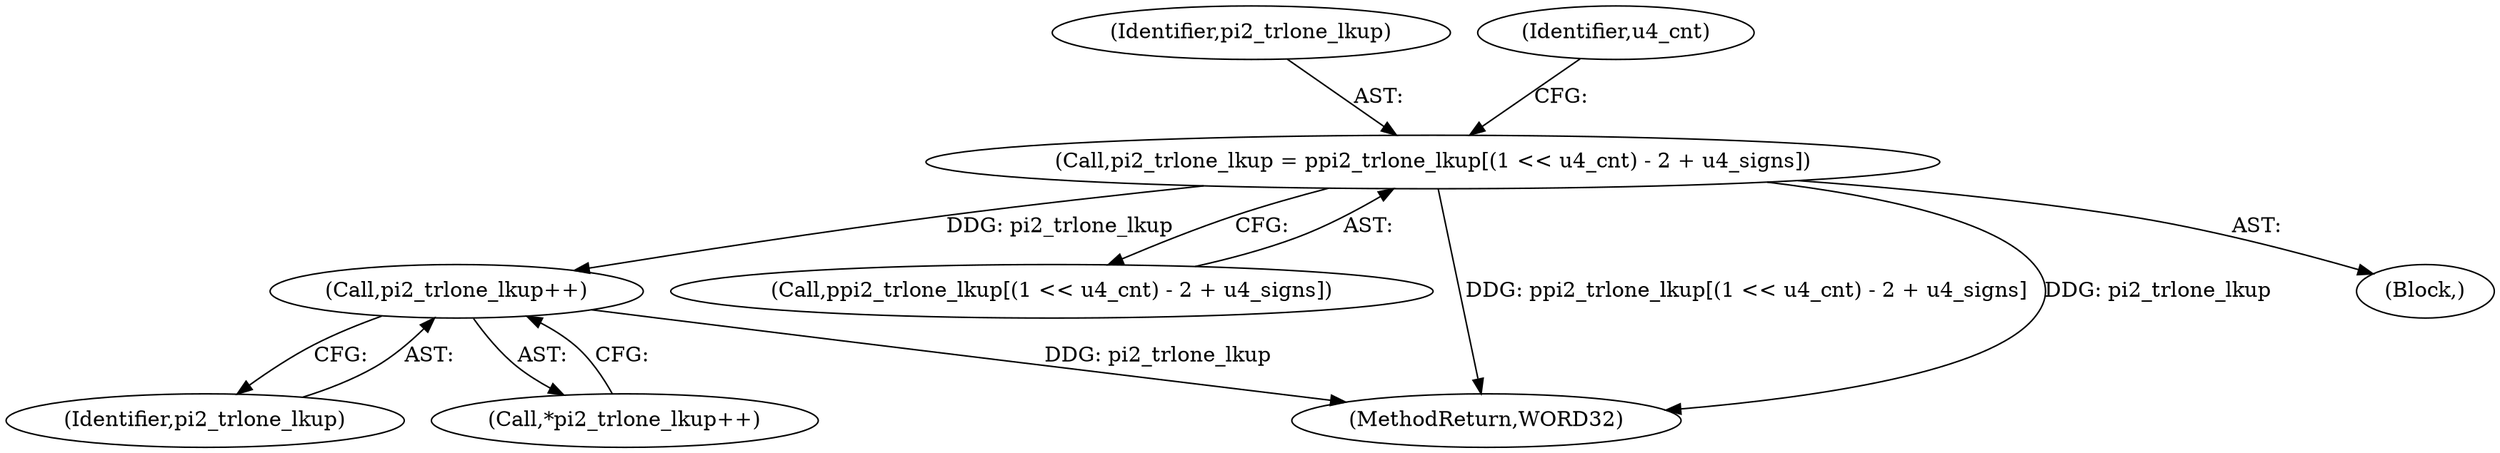 digraph "0_Android_c57fc3703ae2e0d41b1f6580c50015937f2d23c1_0@array" {
"1000249" [label="(Call,pi2_trlone_lkup = ppi2_trlone_lkup[(1 << u4_cnt) - 2 + u4_signs])"];
"1000269" [label="(Call,pi2_trlone_lkup++)"];
"1000251" [label="(Call,ppi2_trlone_lkup[(1 << u4_cnt) - 2 + u4_signs])"];
"1000683" [label="(MethodReturn,WORD32)"];
"1000250" [label="(Identifier,pi2_trlone_lkup)"];
"1000270" [label="(Identifier,pi2_trlone_lkup)"];
"1000236" [label="(Block,)"];
"1000249" [label="(Call,pi2_trlone_lkup = ppi2_trlone_lkup[(1 << u4_cnt) - 2 + u4_signs])"];
"1000268" [label="(Call,*pi2_trlone_lkup++)"];
"1000262" [label="(Identifier,u4_cnt)"];
"1000269" [label="(Call,pi2_trlone_lkup++)"];
"1000249" -> "1000236"  [label="AST: "];
"1000249" -> "1000251"  [label="CFG: "];
"1000250" -> "1000249"  [label="AST: "];
"1000251" -> "1000249"  [label="AST: "];
"1000262" -> "1000249"  [label="CFG: "];
"1000249" -> "1000683"  [label="DDG: ppi2_trlone_lkup[(1 << u4_cnt) - 2 + u4_signs]"];
"1000249" -> "1000683"  [label="DDG: pi2_trlone_lkup"];
"1000249" -> "1000269"  [label="DDG: pi2_trlone_lkup"];
"1000269" -> "1000268"  [label="AST: "];
"1000269" -> "1000270"  [label="CFG: "];
"1000270" -> "1000269"  [label="AST: "];
"1000268" -> "1000269"  [label="CFG: "];
"1000269" -> "1000683"  [label="DDG: pi2_trlone_lkup"];
}
